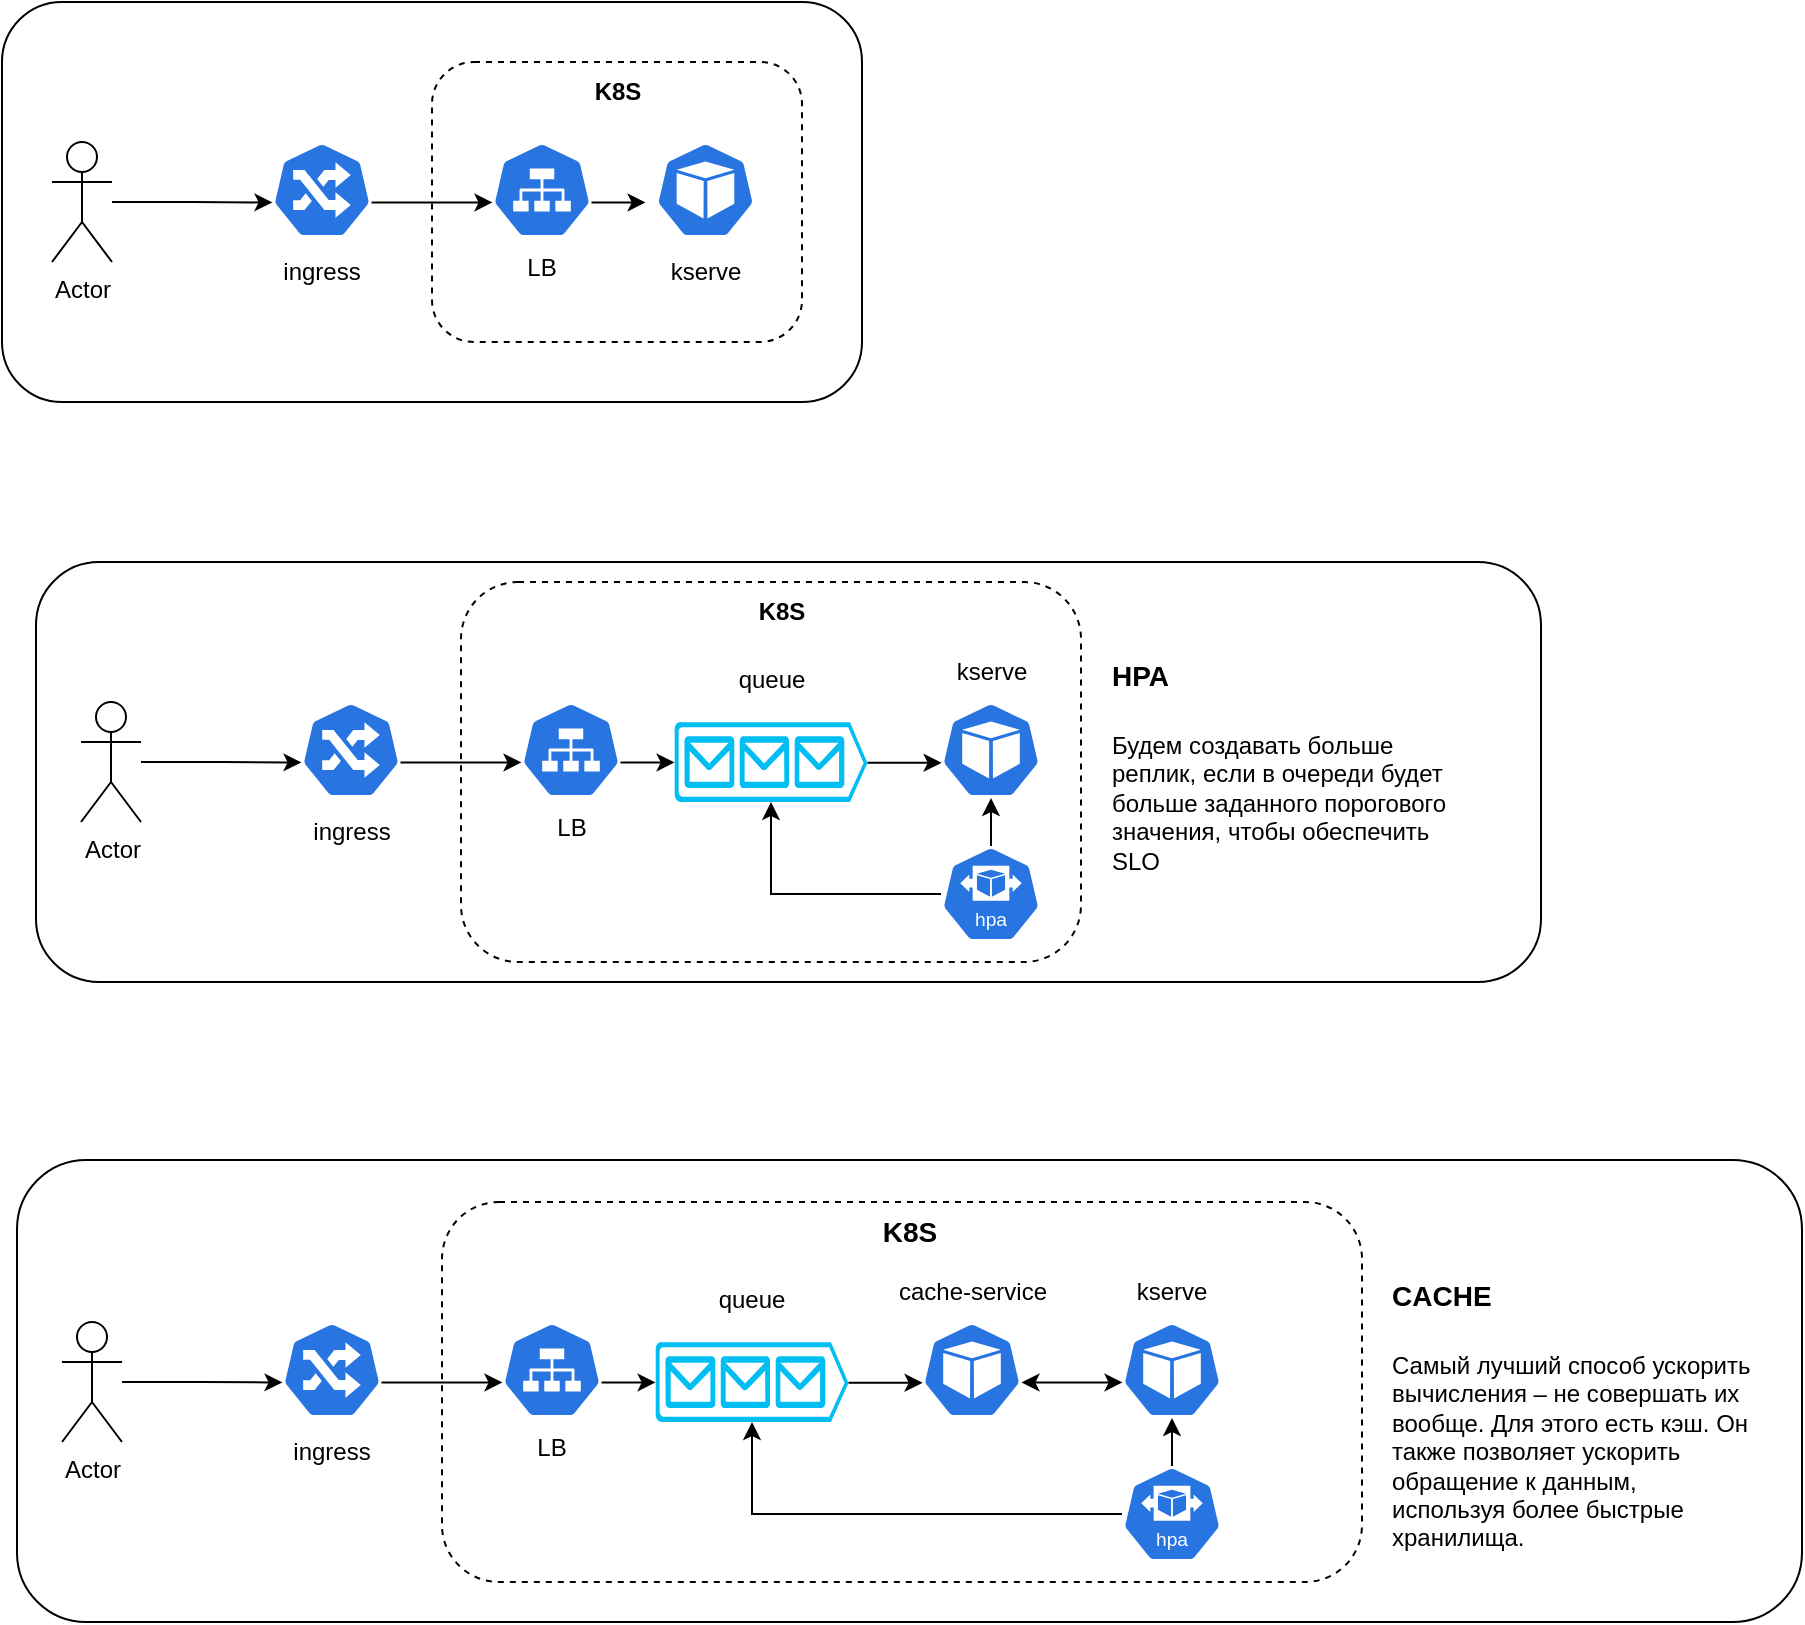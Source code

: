 <mxfile version="22.1.16" type="device">
  <diagram name="Страница — 1" id="I9TuS1bsuKh0CnBnGFWM">
    <mxGraphModel dx="1098" dy="988" grid="1" gridSize="10" guides="1" tooltips="1" connect="1" arrows="1" fold="1" page="1" pageScale="1" pageWidth="827" pageHeight="1169" math="0" shadow="0">
      <root>
        <mxCell id="0" />
        <mxCell id="1" parent="0" />
        <mxCell id="hfUVvMIx9qbIe7xffdkc-75" value="" style="rounded=1;whiteSpace=wrap;html=1;" vertex="1" parent="1">
          <mxGeometry x="27.5" y="679" width="892.5" height="231" as="geometry" />
        </mxCell>
        <mxCell id="hfUVvMIx9qbIe7xffdkc-74" value="" style="rounded=1;whiteSpace=wrap;html=1;" vertex="1" parent="1">
          <mxGeometry x="37" y="380" width="752.5" height="210" as="geometry" />
        </mxCell>
        <mxCell id="hfUVvMIx9qbIe7xffdkc-73" value="" style="rounded=1;whiteSpace=wrap;html=1;" vertex="1" parent="1">
          <mxGeometry x="20" y="100" width="430" height="200" as="geometry" />
        </mxCell>
        <mxCell id="hfUVvMIx9qbIe7xffdkc-1" value="Actor" style="shape=umlActor;verticalLabelPosition=bottom;verticalAlign=top;html=1;outlineConnect=0;" vertex="1" parent="1">
          <mxGeometry x="59.5" y="450" width="30" height="60" as="geometry" />
        </mxCell>
        <mxCell id="hfUVvMIx9qbIe7xffdkc-2" value="" style="rounded=1;whiteSpace=wrap;html=1;dashed=1;" vertex="1" parent="1">
          <mxGeometry x="249.5" y="390" width="310" height="190" as="geometry" />
        </mxCell>
        <mxCell id="hfUVvMIx9qbIe7xffdkc-4" value="" style="aspect=fixed;sketch=0;html=1;dashed=0;whitespace=wrap;fillColor=#2875E2;strokeColor=#ffffff;points=[[0.005,0.63,0],[0.1,0.2,0],[0.9,0.2,0],[0.5,0,0],[0.995,0.63,0],[0.72,0.99,0],[0.5,1,0],[0.28,0.99,0]];shape=mxgraph.kubernetes.icon2;prIcon=pod" vertex="1" parent="1">
          <mxGeometry x="489.5" y="450" width="50" height="48" as="geometry" />
        </mxCell>
        <mxCell id="hfUVvMIx9qbIe7xffdkc-5" value="" style="aspect=fixed;sketch=0;html=1;dashed=0;whitespace=wrap;fillColor=#2875E2;strokeColor=#ffffff;points=[[0.005,0.63,0],[0.1,0.2,0],[0.9,0.2,0],[0.5,0,0],[0.995,0.63,0],[0.72,0.99,0],[0.5,1,0],[0.28,0.99,0]];shape=mxgraph.kubernetes.icon2;prIcon=svc" vertex="1" parent="1">
          <mxGeometry x="279.5" y="450" width="50" height="48" as="geometry" />
        </mxCell>
        <mxCell id="hfUVvMIx9qbIe7xffdkc-6" value="" style="aspect=fixed;sketch=0;html=1;dashed=0;whitespace=wrap;fillColor=#2875E2;strokeColor=#ffffff;points=[[0.005,0.63,0],[0.1,0.2,0],[0.9,0.2,0],[0.5,0,0],[0.995,0.63,0],[0.72,0.99,0],[0.5,1,0],[0.28,0.99,0]];shape=mxgraph.kubernetes.icon2;prIcon=ing" vertex="1" parent="1">
          <mxGeometry x="169.5" y="450" width="50" height="48" as="geometry" />
        </mxCell>
        <mxCell id="hfUVvMIx9qbIe7xffdkc-9" value="" style="verticalLabelPosition=bottom;html=1;verticalAlign=top;align=center;strokeColor=none;fillColor=#00BEF2;shape=mxgraph.azure.queue_generic;pointerEvents=1;" vertex="1" parent="1">
          <mxGeometry x="356.25" y="460" width="96.5" height="40" as="geometry" />
        </mxCell>
        <mxCell id="hfUVvMIx9qbIe7xffdkc-10" value="" style="aspect=fixed;sketch=0;html=1;dashed=0;whitespace=wrap;fillColor=#2875E2;strokeColor=#ffffff;points=[[0.005,0.63,0],[0.1,0.2,0],[0.9,0.2,0],[0.5,0,0],[0.995,0.63,0],[0.72,0.99,0],[0.5,1,0],[0.28,0.99,0]];shape=mxgraph.kubernetes.icon2;kubernetesLabel=1;prIcon=hpa" vertex="1" parent="1">
          <mxGeometry x="489.5" y="522" width="50" height="48" as="geometry" />
        </mxCell>
        <mxCell id="hfUVvMIx9qbIe7xffdkc-11" style="edgeStyle=orthogonalEdgeStyle;rounded=0;orthogonalLoop=1;jettySize=auto;html=1;exitX=0.5;exitY=0;exitDx=0;exitDy=0;exitPerimeter=0;entryX=0.5;entryY=1;entryDx=0;entryDy=0;entryPerimeter=0;" edge="1" parent="1" source="hfUVvMIx9qbIe7xffdkc-10" target="hfUVvMIx9qbIe7xffdkc-4">
          <mxGeometry relative="1" as="geometry" />
        </mxCell>
        <mxCell id="hfUVvMIx9qbIe7xffdkc-12" style="edgeStyle=orthogonalEdgeStyle;rounded=0;orthogonalLoop=1;jettySize=auto;html=1;entryX=0.5;entryY=1;entryDx=0;entryDy=0;entryPerimeter=0;" edge="1" parent="1" source="hfUVvMIx9qbIe7xffdkc-10" target="hfUVvMIx9qbIe7xffdkc-9">
          <mxGeometry relative="1" as="geometry" />
        </mxCell>
        <mxCell id="hfUVvMIx9qbIe7xffdkc-13" value="ingress" style="text;html=1;strokeColor=none;fillColor=none;align=center;verticalAlign=middle;whiteSpace=wrap;rounded=0;" vertex="1" parent="1">
          <mxGeometry x="164.5" y="500" width="60" height="30" as="geometry" />
        </mxCell>
        <mxCell id="hfUVvMIx9qbIe7xffdkc-15" style="edgeStyle=orthogonalEdgeStyle;rounded=0;orthogonalLoop=1;jettySize=auto;html=1;entryX=0.005;entryY=0.63;entryDx=0;entryDy=0;entryPerimeter=0;" edge="1" parent="1" source="hfUVvMIx9qbIe7xffdkc-1" target="hfUVvMIx9qbIe7xffdkc-6">
          <mxGeometry relative="1" as="geometry" />
        </mxCell>
        <mxCell id="hfUVvMIx9qbIe7xffdkc-16" style="edgeStyle=orthogonalEdgeStyle;rounded=0;orthogonalLoop=1;jettySize=auto;html=1;exitX=0.995;exitY=0.63;exitDx=0;exitDy=0;exitPerimeter=0;entryX=0.005;entryY=0.63;entryDx=0;entryDy=0;entryPerimeter=0;" edge="1" parent="1" source="hfUVvMIx9qbIe7xffdkc-6" target="hfUVvMIx9qbIe7xffdkc-5">
          <mxGeometry relative="1" as="geometry" />
        </mxCell>
        <mxCell id="hfUVvMIx9qbIe7xffdkc-17" value="LB" style="text;html=1;strokeColor=none;fillColor=none;align=center;verticalAlign=middle;whiteSpace=wrap;rounded=0;" vertex="1" parent="1">
          <mxGeometry x="274.5" y="498" width="60" height="30" as="geometry" />
        </mxCell>
        <mxCell id="hfUVvMIx9qbIe7xffdkc-18" value="queue" style="text;html=1;strokeColor=none;fillColor=none;align=center;verticalAlign=middle;whiteSpace=wrap;rounded=0;" vertex="1" parent="1">
          <mxGeometry x="374.5" y="424" width="60" height="30" as="geometry" />
        </mxCell>
        <mxCell id="hfUVvMIx9qbIe7xffdkc-19" style="edgeStyle=orthogonalEdgeStyle;rounded=0;orthogonalLoop=1;jettySize=auto;html=1;exitX=0.995;exitY=0.63;exitDx=0;exitDy=0;exitPerimeter=0;entryX=0;entryY=0.5;entryDx=0;entryDy=0;entryPerimeter=0;" edge="1" parent="1" source="hfUVvMIx9qbIe7xffdkc-5" target="hfUVvMIx9qbIe7xffdkc-9">
          <mxGeometry relative="1" as="geometry" />
        </mxCell>
        <mxCell id="hfUVvMIx9qbIe7xffdkc-21" style="edgeStyle=orthogonalEdgeStyle;rounded=0;orthogonalLoop=1;jettySize=auto;html=1;exitX=1;exitY=0.51;exitDx=0;exitDy=0;exitPerimeter=0;entryX=0.005;entryY=0.63;entryDx=0;entryDy=0;entryPerimeter=0;" edge="1" parent="1" source="hfUVvMIx9qbIe7xffdkc-9" target="hfUVvMIx9qbIe7xffdkc-4">
          <mxGeometry relative="1" as="geometry" />
        </mxCell>
        <mxCell id="hfUVvMIx9qbIe7xffdkc-23" value="&lt;h1&gt;&lt;font style=&quot;font-size: 14px;&quot;&gt;HPA&lt;/font&gt;&lt;/h1&gt;&lt;p&gt;Будем создавать больше реплик, если в очереди будет больше заданного порогового значения, чтобы обеспечить SLO&lt;br&gt;&lt;/p&gt;" style="text;html=1;strokeColor=none;fillColor=none;spacing=5;spacingTop=-20;whiteSpace=wrap;overflow=hidden;rounded=0;" vertex="1" parent="1">
          <mxGeometry x="569.5" y="414" width="190" height="132" as="geometry" />
        </mxCell>
        <mxCell id="hfUVvMIx9qbIe7xffdkc-24" value="&lt;b&gt;K8S&lt;/b&gt;" style="text;html=1;strokeColor=none;fillColor=none;align=center;verticalAlign=middle;whiteSpace=wrap;rounded=0;" vertex="1" parent="1">
          <mxGeometry x="379.5" y="390" width="60" height="30" as="geometry" />
        </mxCell>
        <mxCell id="hfUVvMIx9qbIe7xffdkc-25" value="Actor" style="shape=umlActor;verticalLabelPosition=bottom;verticalAlign=top;html=1;outlineConnect=0;" vertex="1" parent="1">
          <mxGeometry x="50" y="760" width="30" height="60" as="geometry" />
        </mxCell>
        <mxCell id="hfUVvMIx9qbIe7xffdkc-26" value="" style="rounded=1;whiteSpace=wrap;html=1;dashed=1;" vertex="1" parent="1">
          <mxGeometry x="240" y="700" width="460" height="190" as="geometry" />
        </mxCell>
        <mxCell id="hfUVvMIx9qbIe7xffdkc-27" value="" style="aspect=fixed;sketch=0;html=1;dashed=0;whitespace=wrap;fillColor=#2875E2;strokeColor=#ffffff;points=[[0.005,0.63,0],[0.1,0.2,0],[0.9,0.2,0],[0.5,0,0],[0.995,0.63,0],[0.72,0.99,0],[0.5,1,0],[0.28,0.99,0]];shape=mxgraph.kubernetes.icon2;prIcon=pod" vertex="1" parent="1">
          <mxGeometry x="480" y="760" width="50" height="48" as="geometry" />
        </mxCell>
        <mxCell id="hfUVvMIx9qbIe7xffdkc-28" value="" style="aspect=fixed;sketch=0;html=1;dashed=0;whitespace=wrap;fillColor=#2875E2;strokeColor=#ffffff;points=[[0.005,0.63,0],[0.1,0.2,0],[0.9,0.2,0],[0.5,0,0],[0.995,0.63,0],[0.72,0.99,0],[0.5,1,0],[0.28,0.99,0]];shape=mxgraph.kubernetes.icon2;prIcon=svc" vertex="1" parent="1">
          <mxGeometry x="270" y="760" width="50" height="48" as="geometry" />
        </mxCell>
        <mxCell id="hfUVvMIx9qbIe7xffdkc-29" value="" style="aspect=fixed;sketch=0;html=1;dashed=0;whitespace=wrap;fillColor=#2875E2;strokeColor=#ffffff;points=[[0.005,0.63,0],[0.1,0.2,0],[0.9,0.2,0],[0.5,0,0],[0.995,0.63,0],[0.72,0.99,0],[0.5,1,0],[0.28,0.99,0]];shape=mxgraph.kubernetes.icon2;prIcon=ing" vertex="1" parent="1">
          <mxGeometry x="160" y="760" width="50" height="48" as="geometry" />
        </mxCell>
        <mxCell id="hfUVvMIx9qbIe7xffdkc-30" value="" style="verticalLabelPosition=bottom;html=1;verticalAlign=top;align=center;strokeColor=none;fillColor=#00BEF2;shape=mxgraph.azure.queue_generic;pointerEvents=1;" vertex="1" parent="1">
          <mxGeometry x="346.75" y="770" width="96.5" height="40" as="geometry" />
        </mxCell>
        <mxCell id="hfUVvMIx9qbIe7xffdkc-31" value="" style="aspect=fixed;sketch=0;html=1;dashed=0;whitespace=wrap;fillColor=#2875E2;strokeColor=#ffffff;points=[[0.005,0.63,0],[0.1,0.2,0],[0.9,0.2,0],[0.5,0,0],[0.995,0.63,0],[0.72,0.99,0],[0.5,1,0],[0.28,0.99,0]];shape=mxgraph.kubernetes.icon2;kubernetesLabel=1;prIcon=hpa" vertex="1" parent="1">
          <mxGeometry x="580" y="832" width="50" height="48" as="geometry" />
        </mxCell>
        <mxCell id="hfUVvMIx9qbIe7xffdkc-32" style="edgeStyle=orthogonalEdgeStyle;rounded=0;orthogonalLoop=1;jettySize=auto;html=1;exitX=0.5;exitY=0;exitDx=0;exitDy=0;exitPerimeter=0;entryX=0.5;entryY=1;entryDx=0;entryDy=0;entryPerimeter=0;" edge="1" parent="1" source="hfUVvMIx9qbIe7xffdkc-31" target="hfUVvMIx9qbIe7xffdkc-45">
          <mxGeometry relative="1" as="geometry" />
        </mxCell>
        <mxCell id="hfUVvMIx9qbIe7xffdkc-33" style="edgeStyle=orthogonalEdgeStyle;rounded=0;orthogonalLoop=1;jettySize=auto;html=1;entryX=0.5;entryY=1;entryDx=0;entryDy=0;entryPerimeter=0;" edge="1" parent="1" source="hfUVvMIx9qbIe7xffdkc-31" target="hfUVvMIx9qbIe7xffdkc-30">
          <mxGeometry relative="1" as="geometry" />
        </mxCell>
        <mxCell id="hfUVvMIx9qbIe7xffdkc-34" value="ingress" style="text;html=1;strokeColor=none;fillColor=none;align=center;verticalAlign=middle;whiteSpace=wrap;rounded=0;" vertex="1" parent="1">
          <mxGeometry x="155" y="810" width="60" height="30" as="geometry" />
        </mxCell>
        <mxCell id="hfUVvMIx9qbIe7xffdkc-35" style="edgeStyle=orthogonalEdgeStyle;rounded=0;orthogonalLoop=1;jettySize=auto;html=1;entryX=0.005;entryY=0.63;entryDx=0;entryDy=0;entryPerimeter=0;" edge="1" parent="1" source="hfUVvMIx9qbIe7xffdkc-25" target="hfUVvMIx9qbIe7xffdkc-29">
          <mxGeometry relative="1" as="geometry" />
        </mxCell>
        <mxCell id="hfUVvMIx9qbIe7xffdkc-36" style="edgeStyle=orthogonalEdgeStyle;rounded=0;orthogonalLoop=1;jettySize=auto;html=1;exitX=0.995;exitY=0.63;exitDx=0;exitDy=0;exitPerimeter=0;entryX=0.005;entryY=0.63;entryDx=0;entryDy=0;entryPerimeter=0;" edge="1" parent="1" source="hfUVvMIx9qbIe7xffdkc-29" target="hfUVvMIx9qbIe7xffdkc-28">
          <mxGeometry relative="1" as="geometry" />
        </mxCell>
        <mxCell id="hfUVvMIx9qbIe7xffdkc-37" value="LB" style="text;html=1;strokeColor=none;fillColor=none;align=center;verticalAlign=middle;whiteSpace=wrap;rounded=0;" vertex="1" parent="1">
          <mxGeometry x="265" y="808" width="60" height="30" as="geometry" />
        </mxCell>
        <mxCell id="hfUVvMIx9qbIe7xffdkc-38" value="queue" style="text;html=1;strokeColor=none;fillColor=none;align=center;verticalAlign=middle;whiteSpace=wrap;rounded=0;" vertex="1" parent="1">
          <mxGeometry x="365" y="734" width="60" height="30" as="geometry" />
        </mxCell>
        <mxCell id="hfUVvMIx9qbIe7xffdkc-39" style="edgeStyle=orthogonalEdgeStyle;rounded=0;orthogonalLoop=1;jettySize=auto;html=1;exitX=0.995;exitY=0.63;exitDx=0;exitDy=0;exitPerimeter=0;entryX=0;entryY=0.5;entryDx=0;entryDy=0;entryPerimeter=0;" edge="1" parent="1" source="hfUVvMIx9qbIe7xffdkc-28" target="hfUVvMIx9qbIe7xffdkc-30">
          <mxGeometry relative="1" as="geometry" />
        </mxCell>
        <mxCell id="hfUVvMIx9qbIe7xffdkc-40" style="edgeStyle=orthogonalEdgeStyle;rounded=0;orthogonalLoop=1;jettySize=auto;html=1;exitX=1;exitY=0.51;exitDx=0;exitDy=0;exitPerimeter=0;entryX=0.005;entryY=0.63;entryDx=0;entryDy=0;entryPerimeter=0;" edge="1" parent="1" source="hfUVvMIx9qbIe7xffdkc-30" target="hfUVvMIx9qbIe7xffdkc-27">
          <mxGeometry relative="1" as="geometry" />
        </mxCell>
        <mxCell id="hfUVvMIx9qbIe7xffdkc-43" value="&lt;b&gt;&lt;font style=&quot;font-size: 14px;&quot;&gt;K8S&lt;/font&gt;&lt;/b&gt;" style="text;html=1;strokeColor=none;fillColor=none;align=center;verticalAlign=middle;whiteSpace=wrap;rounded=0;" vertex="1" parent="1">
          <mxGeometry x="443.5" y="700" width="60" height="30" as="geometry" />
        </mxCell>
        <mxCell id="hfUVvMIx9qbIe7xffdkc-45" value="" style="aspect=fixed;sketch=0;html=1;dashed=0;whitespace=wrap;fillColor=#2875E2;strokeColor=#ffffff;points=[[0.005,0.63,0],[0.1,0.2,0],[0.9,0.2,0],[0.5,0,0],[0.995,0.63,0],[0.72,0.99,0],[0.5,1,0],[0.28,0.99,0]];shape=mxgraph.kubernetes.icon2;prIcon=pod" vertex="1" parent="1">
          <mxGeometry x="580" y="760" width="50" height="48" as="geometry" />
        </mxCell>
        <mxCell id="hfUVvMIx9qbIe7xffdkc-47" style="edgeStyle=orthogonalEdgeStyle;rounded=0;orthogonalLoop=1;jettySize=auto;html=1;exitX=0.995;exitY=0.63;exitDx=0;exitDy=0;exitPerimeter=0;entryX=0.005;entryY=0.63;entryDx=0;entryDy=0;entryPerimeter=0;startArrow=classic;startFill=1;" edge="1" parent="1" source="hfUVvMIx9qbIe7xffdkc-27" target="hfUVvMIx9qbIe7xffdkc-45">
          <mxGeometry relative="1" as="geometry" />
        </mxCell>
        <mxCell id="hfUVvMIx9qbIe7xffdkc-48" value="cache-service" style="text;html=1;strokeColor=none;fillColor=none;align=center;verticalAlign=middle;whiteSpace=wrap;rounded=0;" vertex="1" parent="1">
          <mxGeometry x="457.5" y="730" width="95" height="30" as="geometry" />
        </mxCell>
        <mxCell id="hfUVvMIx9qbIe7xffdkc-49" value="kserve" style="text;html=1;strokeColor=none;fillColor=none;align=center;verticalAlign=middle;whiteSpace=wrap;rounded=0;" vertex="1" parent="1">
          <mxGeometry x="575" y="730" width="60" height="30" as="geometry" />
        </mxCell>
        <mxCell id="hfUVvMIx9qbIe7xffdkc-51" value="Actor" style="shape=umlActor;verticalLabelPosition=bottom;verticalAlign=top;html=1;outlineConnect=0;" vertex="1" parent="1">
          <mxGeometry x="45" y="170" width="30" height="60" as="geometry" />
        </mxCell>
        <mxCell id="hfUVvMIx9qbIe7xffdkc-52" value="" style="rounded=1;whiteSpace=wrap;html=1;dashed=1;" vertex="1" parent="1">
          <mxGeometry x="235" y="130" width="185" height="140" as="geometry" />
        </mxCell>
        <mxCell id="hfUVvMIx9qbIe7xffdkc-53" value="" style="aspect=fixed;sketch=0;html=1;dashed=0;whitespace=wrap;fillColor=#2875E2;strokeColor=#ffffff;points=[[0.005,0.63,0],[0.1,0.2,0],[0.9,0.2,0],[0.5,0,0],[0.995,0.63,0],[0.72,0.99,0],[0.5,1,0],[0.28,0.99,0]];shape=mxgraph.kubernetes.icon2;prIcon=pod" vertex="1" parent="1">
          <mxGeometry x="346.75" y="170" width="50" height="48" as="geometry" />
        </mxCell>
        <mxCell id="hfUVvMIx9qbIe7xffdkc-54" value="" style="aspect=fixed;sketch=0;html=1;dashed=0;whitespace=wrap;fillColor=#2875E2;strokeColor=#ffffff;points=[[0.005,0.63,0],[0.1,0.2,0],[0.9,0.2,0],[0.5,0,0],[0.995,0.63,0],[0.72,0.99,0],[0.5,1,0],[0.28,0.99,0]];shape=mxgraph.kubernetes.icon2;prIcon=svc" vertex="1" parent="1">
          <mxGeometry x="265" y="170" width="50" height="48" as="geometry" />
        </mxCell>
        <mxCell id="hfUVvMIx9qbIe7xffdkc-55" value="" style="aspect=fixed;sketch=0;html=1;dashed=0;whitespace=wrap;fillColor=#2875E2;strokeColor=#ffffff;points=[[0.005,0.63,0],[0.1,0.2,0],[0.9,0.2,0],[0.5,0,0],[0.995,0.63,0],[0.72,0.99,0],[0.5,1,0],[0.28,0.99,0]];shape=mxgraph.kubernetes.icon2;prIcon=ing" vertex="1" parent="1">
          <mxGeometry x="155" y="170" width="50" height="48" as="geometry" />
        </mxCell>
        <mxCell id="hfUVvMIx9qbIe7xffdkc-60" value="ingress" style="text;html=1;strokeColor=none;fillColor=none;align=center;verticalAlign=middle;whiteSpace=wrap;rounded=0;" vertex="1" parent="1">
          <mxGeometry x="150" y="220" width="60" height="30" as="geometry" />
        </mxCell>
        <mxCell id="hfUVvMIx9qbIe7xffdkc-61" style="edgeStyle=orthogonalEdgeStyle;rounded=0;orthogonalLoop=1;jettySize=auto;html=1;entryX=0.005;entryY=0.63;entryDx=0;entryDy=0;entryPerimeter=0;" edge="1" parent="1" source="hfUVvMIx9qbIe7xffdkc-51" target="hfUVvMIx9qbIe7xffdkc-55">
          <mxGeometry relative="1" as="geometry" />
        </mxCell>
        <mxCell id="hfUVvMIx9qbIe7xffdkc-62" style="edgeStyle=orthogonalEdgeStyle;rounded=0;orthogonalLoop=1;jettySize=auto;html=1;exitX=0.995;exitY=0.63;exitDx=0;exitDy=0;exitPerimeter=0;entryX=0.005;entryY=0.63;entryDx=0;entryDy=0;entryPerimeter=0;" edge="1" parent="1" source="hfUVvMIx9qbIe7xffdkc-55" target="hfUVvMIx9qbIe7xffdkc-54">
          <mxGeometry relative="1" as="geometry" />
        </mxCell>
        <mxCell id="hfUVvMIx9qbIe7xffdkc-63" value="LB" style="text;html=1;strokeColor=none;fillColor=none;align=center;verticalAlign=middle;whiteSpace=wrap;rounded=0;" vertex="1" parent="1">
          <mxGeometry x="260" y="218" width="60" height="30" as="geometry" />
        </mxCell>
        <mxCell id="hfUVvMIx9qbIe7xffdkc-65" style="edgeStyle=orthogonalEdgeStyle;rounded=0;orthogonalLoop=1;jettySize=auto;html=1;exitX=0.995;exitY=0.63;exitDx=0;exitDy=0;exitPerimeter=0;entryX=0;entryY=0.5;entryDx=0;entryDy=0;entryPerimeter=0;" edge="1" parent="1" source="hfUVvMIx9qbIe7xffdkc-54">
          <mxGeometry relative="1" as="geometry">
            <mxPoint x="341.75" y="200" as="targetPoint" />
          </mxGeometry>
        </mxCell>
        <mxCell id="hfUVvMIx9qbIe7xffdkc-68" value="&lt;b&gt;K8S&lt;/b&gt;" style="text;html=1;strokeColor=none;fillColor=none;align=center;verticalAlign=middle;whiteSpace=wrap;rounded=0;" vertex="1" parent="1">
          <mxGeometry x="297.5" y="130" width="60" height="30" as="geometry" />
        </mxCell>
        <mxCell id="hfUVvMIx9qbIe7xffdkc-69" value="kserve" style="text;html=1;strokeColor=none;fillColor=none;align=center;verticalAlign=middle;whiteSpace=wrap;rounded=0;" vertex="1" parent="1">
          <mxGeometry x="341.75" y="220" width="60" height="30" as="geometry" />
        </mxCell>
        <mxCell id="hfUVvMIx9qbIe7xffdkc-70" value="kserve" style="text;html=1;strokeColor=none;fillColor=none;align=center;verticalAlign=middle;whiteSpace=wrap;rounded=0;" vertex="1" parent="1">
          <mxGeometry x="484.5" y="420" width="60" height="30" as="geometry" />
        </mxCell>
        <mxCell id="hfUVvMIx9qbIe7xffdkc-72" value="&lt;h1&gt;&lt;span style=&quot;font-size: 14px;&quot;&gt;CACHE&lt;/span&gt;&lt;/h1&gt;&lt;p&gt;Самый лучший способ ускорить вычисления – не совершать их вообще. Для&amp;nbsp;&lt;span style=&quot;background-color: initial;&quot;&gt;этого есть кэш. Он также позволяет ускорить обращение к данным, используя&amp;nbsp;&lt;/span&gt;&lt;span style=&quot;background-color: initial;&quot;&gt;более быстрые хранилища.&lt;/span&gt;&lt;/p&gt;" style="text;html=1;strokeColor=none;fillColor=none;spacing=5;spacingTop=-20;whiteSpace=wrap;overflow=hidden;rounded=0;" vertex="1" parent="1">
          <mxGeometry x="710" y="724" width="190" height="166" as="geometry" />
        </mxCell>
      </root>
    </mxGraphModel>
  </diagram>
</mxfile>
